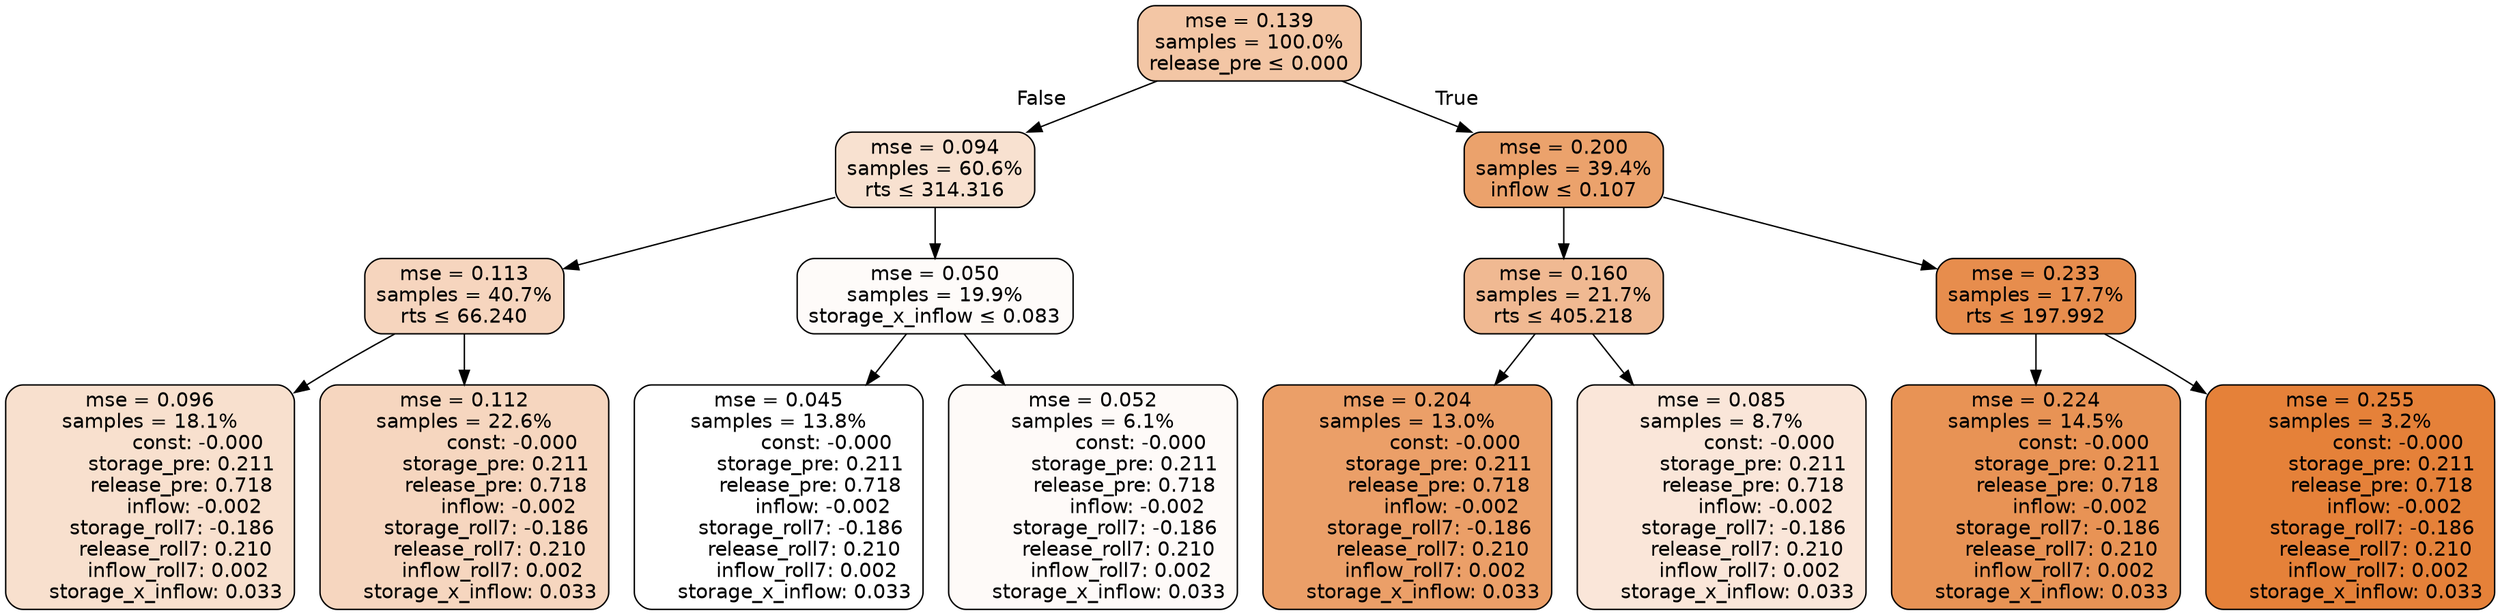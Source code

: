 digraph tree {
node [shape=rectangle, style="filled, rounded", color="black", fontname=helvetica] ;
edge [fontname=helvetica] ;
	"0" [label="mse = 0.139
samples = 100.0%
release_pre &le; 0.000", fillcolor="#f3c6a5"]
	"1" [label="mse = 0.094
samples = 60.6%
rts &le; 314.316", fillcolor="#f8e1d0"]
	"2" [label="mse = 0.113
samples = 40.7%
rts &le; 66.240", fillcolor="#f6d5be"]
	"3" [label="mse = 0.096
samples = 18.1%
               const: -0.000
          storage_pre: 0.211
          release_pre: 0.718
              inflow: -0.002
       storage_roll7: -0.186
        release_roll7: 0.210
         inflow_roll7: 0.002
     storage_x_inflow: 0.033", fillcolor="#f8e0ce"]
	"4" [label="mse = 0.112
samples = 22.6%
               const: -0.000
          storage_pre: 0.211
          release_pre: 0.718
              inflow: -0.002
       storage_roll7: -0.186
        release_roll7: 0.210
         inflow_roll7: 0.002
     storage_x_inflow: 0.033", fillcolor="#f6d6bf"]
	"5" [label="mse = 0.050
samples = 19.9%
storage_x_inflow &le; 0.083", fillcolor="#fefbf9"]
	"6" [label="mse = 0.045
samples = 13.8%
               const: -0.000
          storage_pre: 0.211
          release_pre: 0.718
              inflow: -0.002
       storage_roll7: -0.186
        release_roll7: 0.210
         inflow_roll7: 0.002
     storage_x_inflow: 0.033", fillcolor="#ffffff"]
	"7" [label="mse = 0.052
samples = 6.1%
               const: -0.000
          storage_pre: 0.211
          release_pre: 0.718
              inflow: -0.002
       storage_roll7: -0.186
        release_roll7: 0.210
         inflow_roll7: 0.002
     storage_x_inflow: 0.033", fillcolor="#fefaf8"]
	"8" [label="mse = 0.200
samples = 39.4%
inflow &le; 0.107", fillcolor="#eba26c"]
	"9" [label="mse = 0.160
samples = 21.7%
rts &le; 405.218", fillcolor="#f0b992"]
	"10" [label="mse = 0.204
samples = 13.0%
               const: -0.000
          storage_pre: 0.211
          release_pre: 0.718
              inflow: -0.002
       storage_roll7: -0.186
        release_roll7: 0.210
         inflow_roll7: 0.002
     storage_x_inflow: 0.033", fillcolor="#eb9f68"]
	"11" [label="mse = 0.085
samples = 8.7%
               const: -0.000
          storage_pre: 0.211
          release_pre: 0.718
              inflow: -0.002
       storage_roll7: -0.186
        release_roll7: 0.210
         inflow_roll7: 0.002
     storage_x_inflow: 0.033", fillcolor="#fae6d9"]
	"12" [label="mse = 0.233
samples = 17.7%
rts &le; 197.992", fillcolor="#e78d4d"]
	"13" [label="mse = 0.224
samples = 14.5%
               const: -0.000
          storage_pre: 0.211
          release_pre: 0.718
              inflow: -0.002
       storage_roll7: -0.186
        release_roll7: 0.210
         inflow_roll7: 0.002
     storage_x_inflow: 0.033", fillcolor="#e89355"]
	"14" [label="mse = 0.255
samples = 3.2%
               const: -0.000
          storage_pre: 0.211
          release_pre: 0.718
              inflow: -0.002
       storage_roll7: -0.186
        release_roll7: 0.210
         inflow_roll7: 0.002
     storage_x_inflow: 0.033", fillcolor="#e58139"]

	"0" -> "1" [labeldistance=2.5, labelangle=45, headlabel="False"]
	"1" -> "2"
	"2" -> "3"
	"2" -> "4"
	"1" -> "5"
	"5" -> "6"
	"5" -> "7"
	"0" -> "8" [labeldistance=2.5, labelangle=-45, headlabel="True"]
	"8" -> "9"
	"9" -> "10"
	"9" -> "11"
	"8" -> "12"
	"12" -> "13"
	"12" -> "14"
}